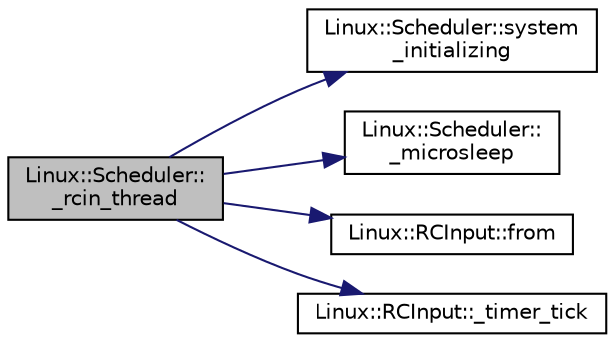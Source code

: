 digraph "Linux::Scheduler::_rcin_thread"
{
 // INTERACTIVE_SVG=YES
  edge [fontname="Helvetica",fontsize="10",labelfontname="Helvetica",labelfontsize="10"];
  node [fontname="Helvetica",fontsize="10",shape=record];
  rankdir="LR";
  Node1 [label="Linux::Scheduler::\l_rcin_thread",height=0.2,width=0.4,color="black", fillcolor="grey75", style="filled", fontcolor="black"];
  Node1 -> Node2 [color="midnightblue",fontsize="10",style="solid",fontname="Helvetica"];
  Node2 [label="Linux::Scheduler::system\l_initializing",height=0.2,width=0.4,color="black", fillcolor="white", style="filled",URL="$classLinux_1_1Scheduler.html#a42bde14b5d9bc249cb2baec4355d41b6"];
  Node1 -> Node3 [color="midnightblue",fontsize="10",style="solid",fontname="Helvetica"];
  Node3 [label="Linux::Scheduler::\l_microsleep",height=0.2,width=0.4,color="black", fillcolor="white", style="filled",URL="$classLinux_1_1Scheduler.html#a9a68d88ebd7e59352fc0b4566e8ef486"];
  Node1 -> Node4 [color="midnightblue",fontsize="10",style="solid",fontname="Helvetica"];
  Node4 [label="Linux::RCInput::from",height=0.2,width=0.4,color="black", fillcolor="white", style="filled",URL="$classLinux_1_1RCInput.html#a6a44a83dac00b80ca6207048b4d947c0"];
  Node1 -> Node5 [color="midnightblue",fontsize="10",style="solid",fontname="Helvetica"];
  Node5 [label="Linux::RCInput::_timer_tick",height=0.2,width=0.4,color="black", fillcolor="white", style="filled",URL="$classLinux_1_1RCInput.html#a0d5d4518e1ed51c95fe36a9d6ea7ecac"];
}
